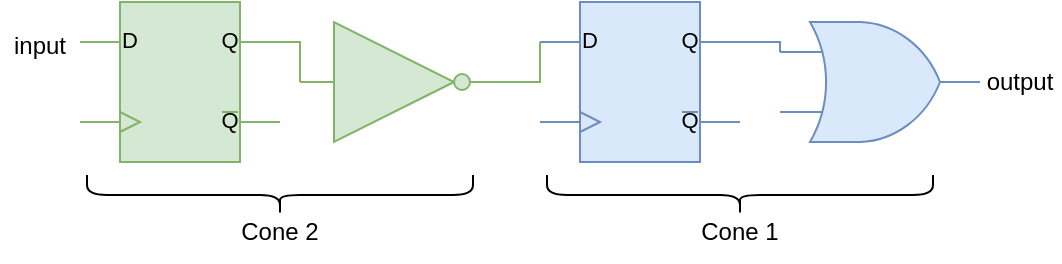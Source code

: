 <mxfile version="27.0.9">
  <diagram name="Page-1" id="3x90wIXVfekAreESvdz6">
    <mxGraphModel dx="815" dy="481" grid="1" gridSize="10" guides="1" tooltips="1" connect="1" arrows="1" fold="1" page="1" pageScale="1" pageWidth="827" pageHeight="1169" math="0" shadow="0">
      <root>
        <mxCell id="0" />
        <mxCell id="1" parent="0" />
        <mxCell id="6wO7kHI1mZ5h2nyOUCcE-2" value="" style="verticalLabelPosition=bottom;shadow=0;dashed=0;align=center;html=1;verticalAlign=top;shape=mxgraph.electrical.logic_gates.d_type_flip-flop;fillColor=#d5e8d4;strokeColor=#82b366;" parent="1" vertex="1">
          <mxGeometry x="110" y="90" width="100" height="80" as="geometry" />
        </mxCell>
        <mxCell id="6wO7kHI1mZ5h2nyOUCcE-7" value="" style="verticalLabelPosition=bottom;shadow=0;dashed=0;align=center;html=1;verticalAlign=top;shape=mxgraph.electrical.logic_gates.logic_gate;operation=or;fillColor=#dae8fc;strokeColor=#6c8ebf;" parent="1" vertex="1">
          <mxGeometry x="460" y="100" width="100" height="60" as="geometry" />
        </mxCell>
        <mxCell id="6wO7kHI1mZ5h2nyOUCcE-9" value="" style="verticalLabelPosition=bottom;shadow=0;dashed=0;align=center;html=1;verticalAlign=top;shape=mxgraph.electrical.logic_gates.inverter_2;fillColor=#d5e8d4;strokeColor=#82b366;" parent="1" vertex="1">
          <mxGeometry x="220" y="100" width="100" height="60" as="geometry" />
        </mxCell>
        <mxCell id="6wO7kHI1mZ5h2nyOUCcE-10" style="edgeStyle=orthogonalEdgeStyle;rounded=0;orthogonalLoop=1;jettySize=auto;html=1;exitX=1;exitY=0.25;exitDx=0;exitDy=0;exitPerimeter=0;entryX=0;entryY=0.5;entryDx=0;entryDy=0;entryPerimeter=0;endArrow=none;startFill=0;fillColor=#d5e8d4;strokeColor=#82b366;" parent="1" source="6wO7kHI1mZ5h2nyOUCcE-2" target="6wO7kHI1mZ5h2nyOUCcE-9" edge="1">
          <mxGeometry relative="1" as="geometry" />
        </mxCell>
        <mxCell id="6wO7kHI1mZ5h2nyOUCcE-14" value="" style="verticalLabelPosition=bottom;shadow=0;dashed=0;align=center;html=1;verticalAlign=top;shape=mxgraph.electrical.logic_gates.d_type_flip-flop;fillColor=#dae8fc;strokeColor=#6c8ebf;" parent="1" vertex="1">
          <mxGeometry x="340" y="90" width="100" height="80" as="geometry" />
        </mxCell>
        <mxCell id="6wO7kHI1mZ5h2nyOUCcE-15" style="edgeStyle=orthogonalEdgeStyle;rounded=0;orthogonalLoop=1;jettySize=auto;html=1;exitX=1;exitY=0.5;exitDx=0;exitDy=0;exitPerimeter=0;entryX=0;entryY=0.25;entryDx=0;entryDy=0;entryPerimeter=0;endArrow=none;startFill=0;fillColor=#d5e8d4;strokeColor=#82b366;" parent="1" source="6wO7kHI1mZ5h2nyOUCcE-9" target="6wO7kHI1mZ5h2nyOUCcE-14" edge="1">
          <mxGeometry relative="1" as="geometry" />
        </mxCell>
        <mxCell id="6wO7kHI1mZ5h2nyOUCcE-16" style="edgeStyle=orthogonalEdgeStyle;rounded=0;orthogonalLoop=1;jettySize=auto;html=1;exitX=1;exitY=0.25;exitDx=0;exitDy=0;exitPerimeter=0;entryX=0;entryY=0.25;entryDx=0;entryDy=0;entryPerimeter=0;endArrow=none;startFill=0;fillColor=#dae8fc;strokeColor=#6c8ebf;" parent="1" source="6wO7kHI1mZ5h2nyOUCcE-14" target="6wO7kHI1mZ5h2nyOUCcE-7" edge="1">
          <mxGeometry relative="1" as="geometry" />
        </mxCell>
        <mxCell id="6wO7kHI1mZ5h2nyOUCcE-26" value="input" style="text;html=1;align=center;verticalAlign=middle;whiteSpace=wrap;rounded=0;" parent="1" vertex="1">
          <mxGeometry x="70" y="97" width="40" height="30" as="geometry" />
        </mxCell>
        <mxCell id="6wO7kHI1mZ5h2nyOUCcE-27" value="output" style="text;html=1;align=center;verticalAlign=middle;whiteSpace=wrap;rounded=0;" parent="1" vertex="1">
          <mxGeometry x="560" y="115" width="40" height="30" as="geometry" />
        </mxCell>
        <mxCell id="-aCivTagVi1olRUK7rjM-1" value="" style="shape=curlyBracket;whiteSpace=wrap;html=1;rounded=1;labelPosition=left;verticalLabelPosition=middle;align=right;verticalAlign=middle;rotation=-90;" vertex="1" parent="1">
          <mxGeometry x="200" y="90" width="20" height="193" as="geometry" />
        </mxCell>
        <mxCell id="-aCivTagVi1olRUK7rjM-2" value="" style="shape=curlyBracket;whiteSpace=wrap;html=1;rounded=1;labelPosition=left;verticalLabelPosition=middle;align=right;verticalAlign=middle;rotation=-90;" vertex="1" parent="1">
          <mxGeometry x="430" y="90" width="20" height="193" as="geometry" />
        </mxCell>
        <mxCell id="-aCivTagVi1olRUK7rjM-3" value="Cone 2" style="text;html=1;align=center;verticalAlign=middle;whiteSpace=wrap;rounded=0;" vertex="1" parent="1">
          <mxGeometry x="180" y="190" width="60" height="30" as="geometry" />
        </mxCell>
        <mxCell id="-aCivTagVi1olRUK7rjM-4" value="Cone 1" style="text;html=1;align=center;verticalAlign=middle;whiteSpace=wrap;rounded=0;" vertex="1" parent="1">
          <mxGeometry x="410" y="190" width="60" height="30" as="geometry" />
        </mxCell>
      </root>
    </mxGraphModel>
  </diagram>
</mxfile>

